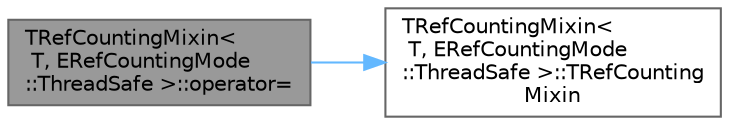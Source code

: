digraph "TRefCountingMixin&lt; T, ERefCountingMode::ThreadSafe &gt;::operator="
{
 // INTERACTIVE_SVG=YES
 // LATEX_PDF_SIZE
  bgcolor="transparent";
  edge [fontname=Helvetica,fontsize=10,labelfontname=Helvetica,labelfontsize=10];
  node [fontname=Helvetica,fontsize=10,shape=box,height=0.2,width=0.4];
  rankdir="LR";
  Node1 [id="Node000001",label="TRefCountingMixin\<\l T, ERefCountingMode\l::ThreadSafe \>::operator=",height=0.2,width=0.4,color="gray40", fillcolor="grey60", style="filled", fontcolor="black",tooltip=" "];
  Node1 -> Node2 [id="edge1_Node000001_Node000002",color="steelblue1",style="solid",tooltip=" "];
  Node2 [id="Node000002",label="TRefCountingMixin\<\l T, ERefCountingMode\l::ThreadSafe \>::TRefCounting\lMixin",height=0.2,width=0.4,color="grey40", fillcolor="white", style="filled",URL="$d9/d6e/classTRefCountingMixin_3_01T_00_01ERefCountingMode_1_1ThreadSafe_01_4.html#a60bfe16ee74911ac19ebaadc5e6eb550",tooltip=" "];
}
